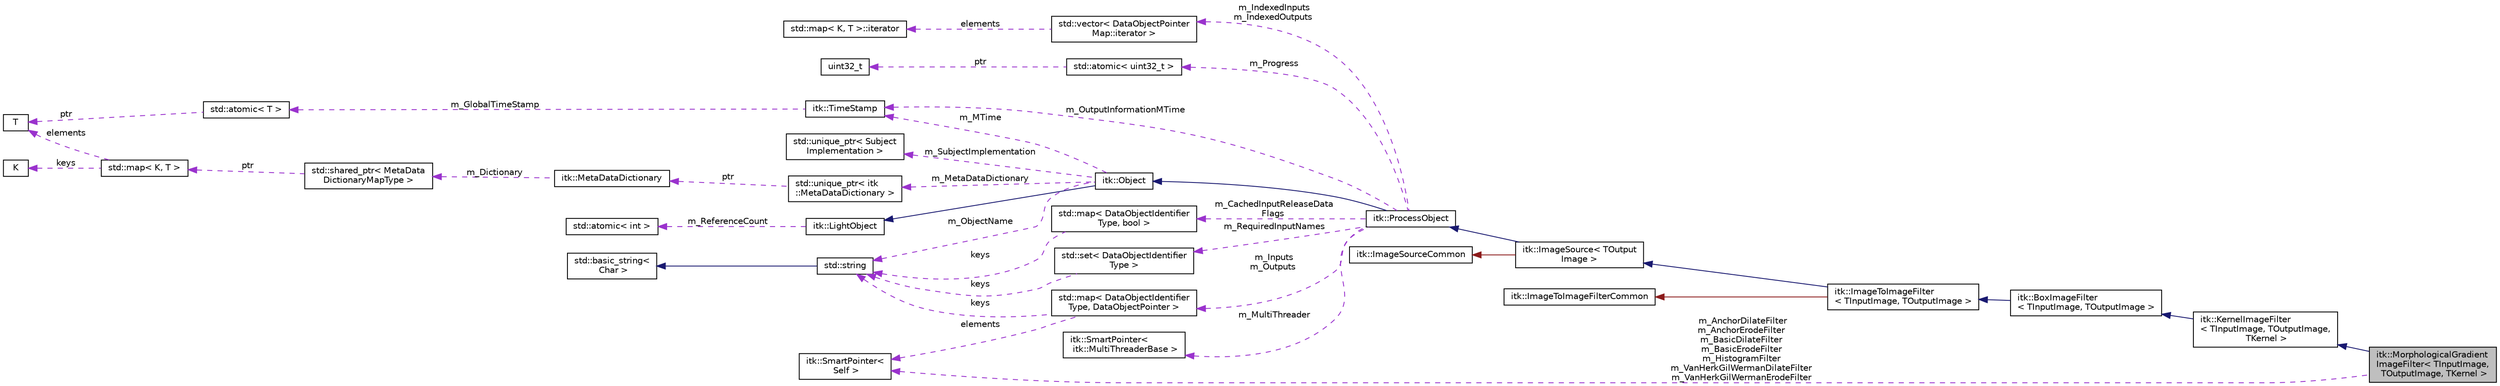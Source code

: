 digraph "itk::MorphologicalGradientImageFilter&lt; TInputImage, TOutputImage, TKernel &gt;"
{
 // LATEX_PDF_SIZE
  edge [fontname="Helvetica",fontsize="10",labelfontname="Helvetica",labelfontsize="10"];
  node [fontname="Helvetica",fontsize="10",shape=record];
  rankdir="LR";
  Node1 [label="itk::MorphologicalGradient\lImageFilter\< TInputImage,\l TOutputImage, TKernel \>",height=0.2,width=0.4,color="black", fillcolor="grey75", style="filled", fontcolor="black",tooltip="Compute the gradient of a grayscale image."];
  Node2 -> Node1 [dir="back",color="midnightblue",fontsize="10",style="solid",fontname="Helvetica"];
  Node2 [label="itk::KernelImageFilter\l\< TInputImage, TOutputImage,\l TKernel \>",height=0.2,width=0.4,color="black", fillcolor="white", style="filled",URL="$classitk_1_1KernelImageFilter.html",tooltip="A base class for all the filters working on an arbitrary shaped neighborhood."];
  Node3 -> Node2 [dir="back",color="midnightblue",fontsize="10",style="solid",fontname="Helvetica"];
  Node3 [label="itk::BoxImageFilter\l\< TInputImage, TOutputImage \>",height=0.2,width=0.4,color="black", fillcolor="white", style="filled",URL="$classitk_1_1BoxImageFilter.html",tooltip="A base class for all the filters working on a box neighborhood."];
  Node4 -> Node3 [dir="back",color="midnightblue",fontsize="10",style="solid",fontname="Helvetica"];
  Node4 [label="itk::ImageToImageFilter\l\< TInputImage, TOutputImage \>",height=0.2,width=0.4,color="black", fillcolor="white", style="filled",URL="$classitk_1_1ImageToImageFilter.html",tooltip="Base class for filters that take an image as input and produce an image as output."];
  Node5 -> Node4 [dir="back",color="midnightblue",fontsize="10",style="solid",fontname="Helvetica"];
  Node5 [label="itk::ImageSource\< TOutput\lImage \>",height=0.2,width=0.4,color="black", fillcolor="white", style="filled",URL="$classitk_1_1ImageSource.html",tooltip="Base class for all process objects that output image data."];
  Node6 -> Node5 [dir="back",color="midnightblue",fontsize="10",style="solid",fontname="Helvetica"];
  Node6 [label="itk::ProcessObject",height=0.2,width=0.4,color="black", fillcolor="white", style="filled",URL="$classitk_1_1ProcessObject.html",tooltip="The base class for all process objects (source, filters, mappers) in the Insight data processing pipe..."];
  Node7 -> Node6 [dir="back",color="midnightblue",fontsize="10",style="solid",fontname="Helvetica"];
  Node7 [label="itk::Object",height=0.2,width=0.4,color="black", fillcolor="white", style="filled",URL="$classitk_1_1Object.html",tooltip="Base class for most ITK classes."];
  Node8 -> Node7 [dir="back",color="midnightblue",fontsize="10",style="solid",fontname="Helvetica"];
  Node8 [label="itk::LightObject",height=0.2,width=0.4,color="black", fillcolor="white", style="filled",URL="$classitk_1_1LightObject.html",tooltip="Light weight base class for most itk classes."];
  Node9 -> Node8 [dir="back",color="darkorchid3",fontsize="10",style="dashed",label=" m_ReferenceCount" ,fontname="Helvetica"];
  Node9 [label="std::atomic\< int \>",height=0.2,width=0.4,color="black", fillcolor="white", style="filled",tooltip=" "];
  Node10 -> Node7 [dir="back",color="darkorchid3",fontsize="10",style="dashed",label=" m_MTime" ,fontname="Helvetica"];
  Node10 [label="itk::TimeStamp",height=0.2,width=0.4,color="black", fillcolor="white", style="filled",URL="$classitk_1_1TimeStamp.html",tooltip="Generate a unique, increasing time value."];
  Node11 -> Node10 [dir="back",color="darkorchid3",fontsize="10",style="dashed",label=" m_GlobalTimeStamp" ,fontname="Helvetica"];
  Node11 [label="std::atomic\< T \>",height=0.2,width=0.4,color="black", fillcolor="white", style="filled",tooltip=" "];
  Node12 -> Node11 [dir="back",color="darkorchid3",fontsize="10",style="dashed",label=" ptr" ,fontname="Helvetica"];
  Node12 [label="T",height=0.2,width=0.4,color="black", fillcolor="white", style="filled",tooltip=" "];
  Node13 -> Node7 [dir="back",color="darkorchid3",fontsize="10",style="dashed",label=" m_SubjectImplementation" ,fontname="Helvetica"];
  Node13 [label="std::unique_ptr\< Subject\lImplementation \>",height=0.2,width=0.4,color="black", fillcolor="white", style="filled",tooltip=" "];
  Node14 -> Node7 [dir="back",color="darkorchid3",fontsize="10",style="dashed",label=" m_MetaDataDictionary" ,fontname="Helvetica"];
  Node14 [label="std::unique_ptr\< itk\l::MetaDataDictionary \>",height=0.2,width=0.4,color="black", fillcolor="white", style="filled",tooltip=" "];
  Node15 -> Node14 [dir="back",color="darkorchid3",fontsize="10",style="dashed",label=" ptr" ,fontname="Helvetica"];
  Node15 [label="itk::MetaDataDictionary",height=0.2,width=0.4,color="black", fillcolor="white", style="filled",URL="$classitk_1_1MetaDataDictionary.html",tooltip="Provides a mechanism for storing a collection of arbitrary data types."];
  Node16 -> Node15 [dir="back",color="darkorchid3",fontsize="10",style="dashed",label=" m_Dictionary" ,fontname="Helvetica"];
  Node16 [label="std::shared_ptr\< MetaData\lDictionaryMapType \>",height=0.2,width=0.4,color="black", fillcolor="white", style="filled",tooltip=" "];
  Node17 -> Node16 [dir="back",color="darkorchid3",fontsize="10",style="dashed",label=" ptr" ,fontname="Helvetica"];
  Node17 [label="std::map\< K, T \>",height=0.2,width=0.4,color="black", fillcolor="white", style="filled",tooltip=" "];
  Node18 -> Node17 [dir="back",color="darkorchid3",fontsize="10",style="dashed",label=" keys" ,fontname="Helvetica"];
  Node18 [label="K",height=0.2,width=0.4,color="black", fillcolor="white", style="filled",tooltip=" "];
  Node12 -> Node17 [dir="back",color="darkorchid3",fontsize="10",style="dashed",label=" elements" ,fontname="Helvetica"];
  Node19 -> Node7 [dir="back",color="darkorchid3",fontsize="10",style="dashed",label=" m_ObjectName" ,fontname="Helvetica"];
  Node19 [label="std::string",height=0.2,width=0.4,color="black", fillcolor="white", style="filled",tooltip=" "];
  Node20 -> Node19 [dir="back",color="midnightblue",fontsize="10",style="solid",fontname="Helvetica"];
  Node20 [label="std::basic_string\<\l Char \>",height=0.2,width=0.4,color="black", fillcolor="white", style="filled",tooltip=" "];
  Node10 -> Node6 [dir="back",color="darkorchid3",fontsize="10",style="dashed",label=" m_OutputInformationMTime" ,fontname="Helvetica"];
  Node21 -> Node6 [dir="back",color="darkorchid3",fontsize="10",style="dashed",label=" m_Inputs\nm_Outputs" ,fontname="Helvetica"];
  Node21 [label="std::map\< DataObjectIdentifier\lType, DataObjectPointer \>",height=0.2,width=0.4,color="black", fillcolor="white", style="filled",tooltip=" "];
  Node19 -> Node21 [dir="back",color="darkorchid3",fontsize="10",style="dashed",label=" keys" ,fontname="Helvetica"];
  Node22 -> Node21 [dir="back",color="darkorchid3",fontsize="10",style="dashed",label=" elements" ,fontname="Helvetica"];
  Node22 [label="itk::SmartPointer\<\l Self \>",height=0.2,width=0.4,color="black", fillcolor="white", style="filled",URL="$classitk_1_1SmartPointer.html",tooltip=" "];
  Node23 -> Node6 [dir="back",color="darkorchid3",fontsize="10",style="dashed",label=" m_IndexedInputs\nm_IndexedOutputs" ,fontname="Helvetica"];
  Node23 [label="std::vector\< DataObjectPointer\lMap::iterator \>",height=0.2,width=0.4,color="black", fillcolor="white", style="filled",tooltip=" "];
  Node24 -> Node23 [dir="back",color="darkorchid3",fontsize="10",style="dashed",label=" elements" ,fontname="Helvetica"];
  Node24 [label="std::map\< K, T \>::iterator",height=0.2,width=0.4,color="black", fillcolor="white", style="filled",tooltip=" "];
  Node25 -> Node6 [dir="back",color="darkorchid3",fontsize="10",style="dashed",label=" m_CachedInputReleaseData\lFlags" ,fontname="Helvetica"];
  Node25 [label="std::map\< DataObjectIdentifier\lType, bool \>",height=0.2,width=0.4,color="black", fillcolor="white", style="filled",tooltip=" "];
  Node19 -> Node25 [dir="back",color="darkorchid3",fontsize="10",style="dashed",label=" keys" ,fontname="Helvetica"];
  Node26 -> Node6 [dir="back",color="darkorchid3",fontsize="10",style="dashed",label=" m_RequiredInputNames" ,fontname="Helvetica"];
  Node26 [label="std::set\< DataObjectIdentifier\lType \>",height=0.2,width=0.4,color="black", fillcolor="white", style="filled",tooltip=" "];
  Node19 -> Node26 [dir="back",color="darkorchid3",fontsize="10",style="dashed",label=" keys" ,fontname="Helvetica"];
  Node27 -> Node6 [dir="back",color="darkorchid3",fontsize="10",style="dashed",label=" m_Progress" ,fontname="Helvetica"];
  Node27 [label="std::atomic\< uint32_t \>",height=0.2,width=0.4,color="black", fillcolor="white", style="filled",tooltip=" "];
  Node28 -> Node27 [dir="back",color="darkorchid3",fontsize="10",style="dashed",label=" ptr" ,fontname="Helvetica"];
  Node28 [label="uint32_t",height=0.2,width=0.4,color="black", fillcolor="white", style="filled",tooltip=" "];
  Node29 -> Node6 [dir="back",color="darkorchid3",fontsize="10",style="dashed",label=" m_MultiThreader" ,fontname="Helvetica"];
  Node29 [label="itk::SmartPointer\<\l itk::MultiThreaderBase \>",height=0.2,width=0.4,color="black", fillcolor="white", style="filled",URL="$classitk_1_1SmartPointer.html",tooltip=" "];
  Node30 -> Node5 [dir="back",color="firebrick4",fontsize="10",style="solid",fontname="Helvetica"];
  Node30 [label="itk::ImageSourceCommon",height=0.2,width=0.4,color="black", fillcolor="white", style="filled",URL="$structitk_1_1ImageSourceCommon.html",tooltip="Secondary base class of ImageSource common between templates."];
  Node31 -> Node4 [dir="back",color="firebrick4",fontsize="10",style="solid",fontname="Helvetica"];
  Node31 [label="itk::ImageToImageFilterCommon",height=0.2,width=0.4,color="black", fillcolor="white", style="filled",URL="$classitk_1_1ImageToImageFilterCommon.html",tooltip="Secondary base class of ImageToImageFilter common between templates."];
  Node22 -> Node1 [dir="back",color="darkorchid3",fontsize="10",style="dashed",label=" m_AnchorDilateFilter\nm_AnchorErodeFilter\nm_BasicDilateFilter\nm_BasicErodeFilter\nm_HistogramFilter\nm_VanHerkGilWermanDilateFilter\nm_VanHerkGilWermanErodeFilter" ,fontname="Helvetica"];
}
